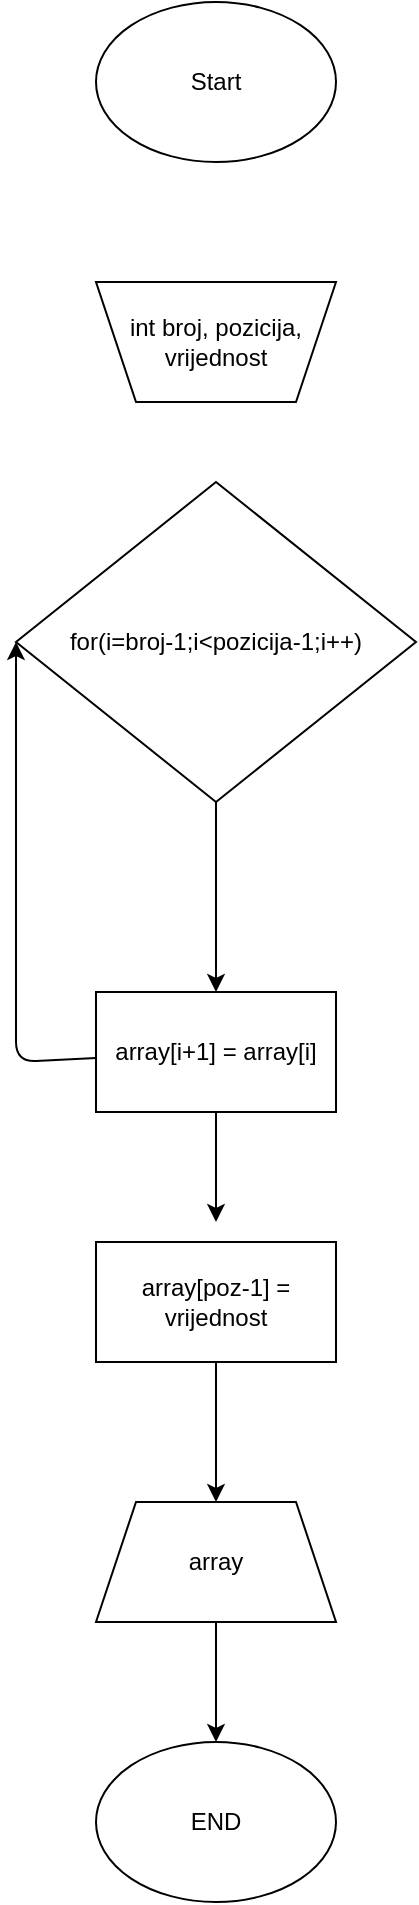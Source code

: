 <mxfile>
    <diagram id="5MoALKKnMk7E1d4tYx0h" name="Page-1">
        <mxGraphModel dx="832" dy="391" grid="1" gridSize="10" guides="1" tooltips="1" connect="1" arrows="1" fold="1" page="1" pageScale="1" pageWidth="827" pageHeight="1169" math="0" shadow="0">
            <root>
                <mxCell id="0"/>
                <mxCell id="1" parent="0"/>
                <mxCell id="3" value="Start" style="ellipse;whiteSpace=wrap;html=1;" vertex="1" parent="1">
                    <mxGeometry x="340" y="30" width="120" height="80" as="geometry"/>
                </mxCell>
                <mxCell id="4" value="int broj, pozicija, vrijednost" style="shape=trapezoid;perimeter=trapezoidPerimeter;whiteSpace=wrap;html=1;fixedSize=1;direction=west;" vertex="1" parent="1">
                    <mxGeometry x="340" y="170" width="120" height="60" as="geometry"/>
                </mxCell>
                <mxCell id="7" style="edgeStyle=none;html=1;entryX=0;entryY=0.5;entryDx=0;entryDy=0;" edge="1" parent="1" source="5" target="6">
                    <mxGeometry relative="1" as="geometry">
                        <Array as="points">
                            <mxPoint x="300" y="560"/>
                        </Array>
                    </mxGeometry>
                </mxCell>
                <mxCell id="9" style="edgeStyle=none;html=1;exitX=0.5;exitY=1;exitDx=0;exitDy=0;" edge="1" parent="1" source="5">
                    <mxGeometry relative="1" as="geometry">
                        <mxPoint x="400" y="640" as="targetPoint"/>
                    </mxGeometry>
                </mxCell>
                <mxCell id="5" value="array[i+1] = array[i]" style="rounded=0;whiteSpace=wrap;html=1;" vertex="1" parent="1">
                    <mxGeometry x="340" y="525" width="120" height="60" as="geometry"/>
                </mxCell>
                <mxCell id="8" value="" style="edgeStyle=none;html=1;" edge="1" parent="1" source="6" target="5">
                    <mxGeometry relative="1" as="geometry"/>
                </mxCell>
                <mxCell id="6" value="for(i=broj-1;i&amp;lt;pozicija-1;i++)" style="rhombus;whiteSpace=wrap;html=1;" vertex="1" parent="1">
                    <mxGeometry x="300" y="270" width="200" height="160" as="geometry"/>
                </mxCell>
                <mxCell id="12" value="" style="edgeStyle=none;html=1;" edge="1" parent="1" source="10" target="11">
                    <mxGeometry relative="1" as="geometry"/>
                </mxCell>
                <mxCell id="10" value="array[poz-1] = vrijednost" style="rounded=0;whiteSpace=wrap;html=1;" vertex="1" parent="1">
                    <mxGeometry x="340" y="650" width="120" height="60" as="geometry"/>
                </mxCell>
                <mxCell id="14" value="" style="edgeStyle=none;html=1;" edge="1" parent="1" source="11" target="13">
                    <mxGeometry relative="1" as="geometry"/>
                </mxCell>
                <mxCell id="11" value="array" style="shape=trapezoid;perimeter=trapezoidPerimeter;whiteSpace=wrap;html=1;fixedSize=1;" vertex="1" parent="1">
                    <mxGeometry x="340" y="780" width="120" height="60" as="geometry"/>
                </mxCell>
                <mxCell id="13" value="END" style="ellipse;whiteSpace=wrap;html=1;" vertex="1" parent="1">
                    <mxGeometry x="340" y="900" width="120" height="80" as="geometry"/>
                </mxCell>
            </root>
        </mxGraphModel>
    </diagram>
</mxfile>